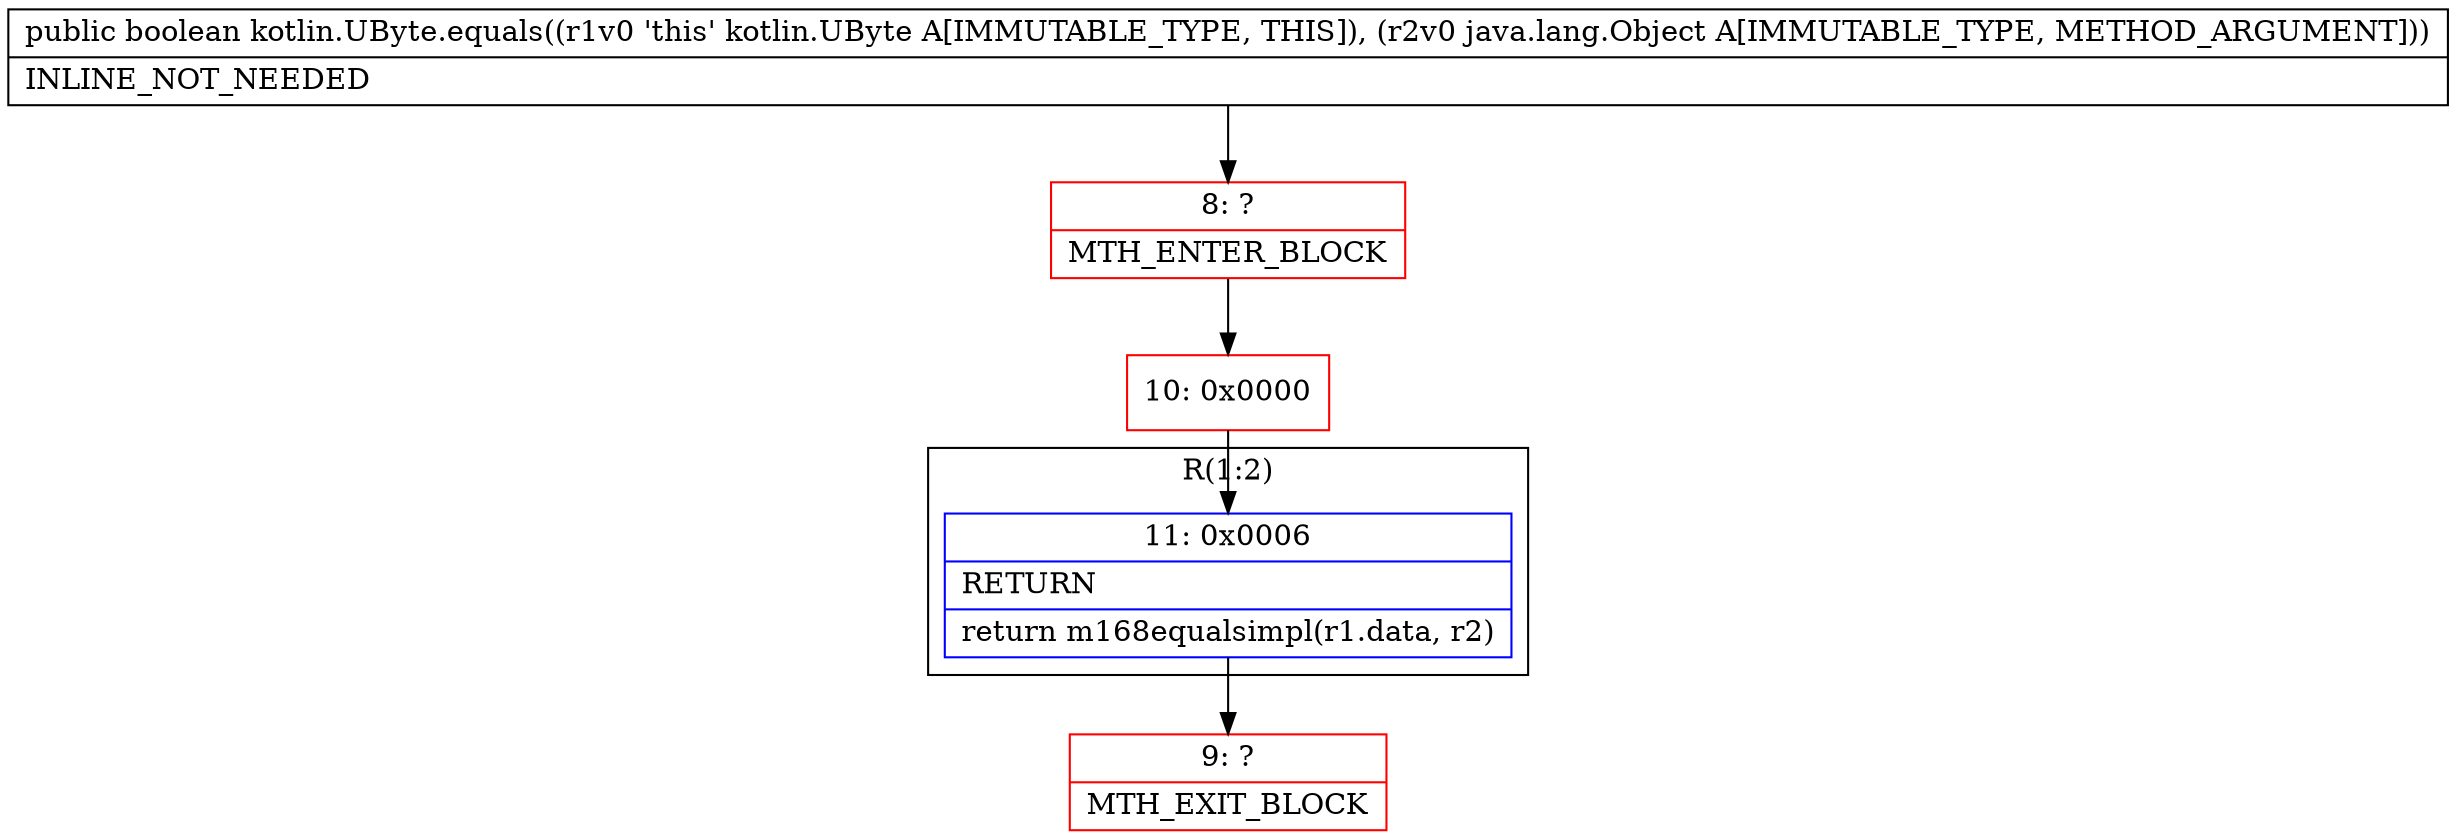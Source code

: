 digraph "CFG forkotlin.UByte.equals(Ljava\/lang\/Object;)Z" {
subgraph cluster_Region_149658281 {
label = "R(1:2)";
node [shape=record,color=blue];
Node_11 [shape=record,label="{11\:\ 0x0006|RETURN\l|return m168equalsimpl(r1.data, r2)\l}"];
}
Node_8 [shape=record,color=red,label="{8\:\ ?|MTH_ENTER_BLOCK\l}"];
Node_10 [shape=record,color=red,label="{10\:\ 0x0000}"];
Node_9 [shape=record,color=red,label="{9\:\ ?|MTH_EXIT_BLOCK\l}"];
MethodNode[shape=record,label="{public boolean kotlin.UByte.equals((r1v0 'this' kotlin.UByte A[IMMUTABLE_TYPE, THIS]), (r2v0 java.lang.Object A[IMMUTABLE_TYPE, METHOD_ARGUMENT]))  | INLINE_NOT_NEEDED\l}"];
MethodNode -> Node_8;Node_11 -> Node_9;
Node_8 -> Node_10;
Node_10 -> Node_11;
}

